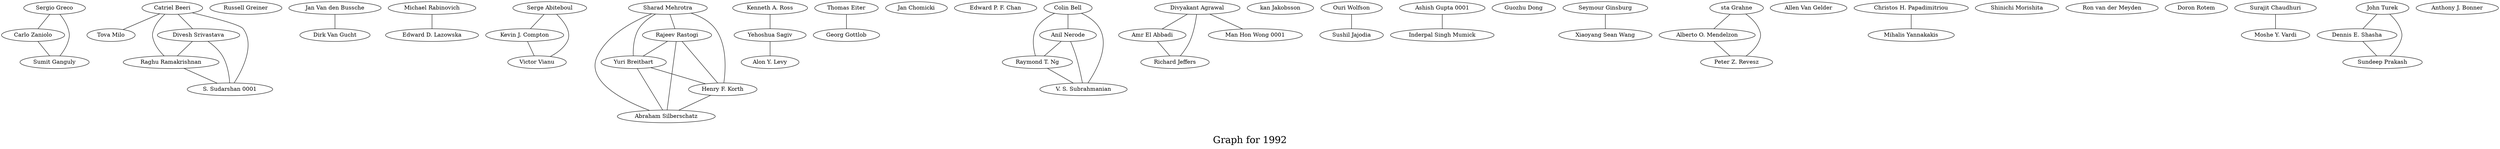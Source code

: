 /*****
Graph for 1992
*****/

graph G {
  graph [splines=true overlap=false]
  node  [shape=ellipse, width=0.3, height=0.3]
  0 [label="Sergio Greco"];
  1 [label="Carlo Zaniolo"];
  2 [label="Sumit Ganguly"];
  3 [label="Catriel Beeri"];
  4 [label="Tova Milo"];
  5 [label="Divesh Srivastava"];
  6 [label="Raghu Ramakrishnan"];
  7 [label="Russell Greiner"];
  8 [label="Jan Van den Bussche"];
  9 [label="Dirk Van Gucht"];
  10 [label="Michael Rabinovich"];
  11 [label="Edward D. Lazowska"];
  12 [label="Serge Abiteboul"];
  13 [label="Kevin J. Compton"];
  14 [label="Victor Vianu"];
  15 [label="Sharad Mehrotra"];
  16 [label="Rajeev Rastogi"];
  17 [label="Yuri Breitbart"];
  18 [label="Henry F. Korth"];
  19 [label="Abraham Silberschatz"];
  20 [label="Kenneth A. Ross"];
  21 [label="Thomas Eiter"];
  22 [label="Georg Gottlob"];
  23 [label="Yehoshua Sagiv"];
  24 [label="Jan Chomicki"];
  25 [label="Edward P. F. Chan"];
  26 [label="Colin Bell"];
  27 [label="Anil Nerode"];
  28 [label="Raymond T. Ng"];
  29 [label="V. S. Subrahmanian"];
  30 [label="Divyakant Agrawal"];
  31 [label="Amr El Abbadi"];
  32 [label="Richard Jeffers"];
  33 [label="kan Jakobsson"];
  34 [label="Ouri Wolfson"];
  35 [label="Sushil Jajodia"];
  36 [label="Ashish Gupta 0001"];
  37 [label="Inderpal Singh Mumick"];
  38 [label="Guozhu Dong"];
  39 [label="Alon Y. Levy"];
  40 [label="S. Sudarshan 0001"];
  41 [label="Seymour Ginsburg"];
  42 [label="Xiaoyang Sean Wang"];
  43 [label="sta Grahne"];
  44 [label="Alberto O. Mendelzon"];
  45 [label="Peter Z. Revesz"];
  46 [label="Allen Van Gelder"];
  47 [label="Christos H. Papadimitriou"];
  48 [label="Mihalis Yannakakis"];
  49 [label="Man Hon Wong 0001"];
  50 [label="Shinichi Morishita"];
  51 [label="Ron van der Meyden"];
  52 [label="Doron Rotem"];
  53 [label="Surajit Chaudhuri"];
  54 [label="Moshe Y. Vardi"];
  55 [label="John Turek"];
  56 [label="Dennis E. Shasha"];
  57 [label="Sundeep Prakash"];
  58 [label="Anthony J. Bonner"];
  0 -- 1;
  0 -- 2;
  1 -- 2;
  3 -- 4;
  3 -- 5;
  3 -- 6;
  3 -- 40;
  5 -- 6;
  5 -- 40;
  6 -- 40;
  8 -- 9;
  10 -- 11;
  12 -- 13;
  12 -- 14;
  13 -- 14;
  15 -- 16;
  15 -- 17;
  15 -- 18;
  15 -- 19;
  16 -- 17;
  16 -- 18;
  16 -- 19;
  17 -- 18;
  17 -- 19;
  18 -- 19;
  20 -- 23;
  21 -- 22;
  23 -- 39;
  26 -- 27;
  26 -- 28;
  26 -- 29;
  27 -- 28;
  27 -- 29;
  28 -- 29;
  30 -- 31;
  30 -- 32;
  30 -- 49;
  31 -- 32;
  34 -- 35;
  36 -- 37;
  41 -- 42;
  43 -- 44;
  43 -- 45;
  44 -- 45;
  47 -- 48;
  53 -- 54;
  55 -- 56;
  55 -- 57;
  56 -- 57;
  label = "\nGraph for 1992\n";  fontsize=24;
}
